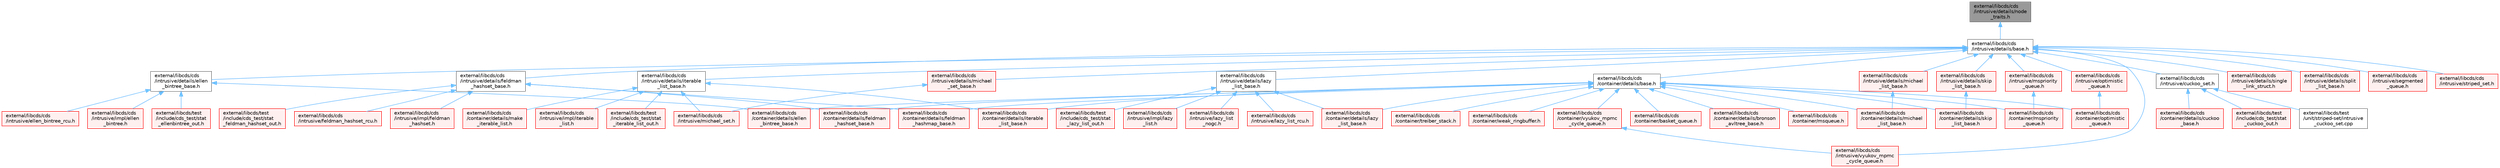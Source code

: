 digraph "external/libcds/cds/intrusive/details/node_traits.h"
{
 // LATEX_PDF_SIZE
  bgcolor="transparent";
  edge [fontname=Helvetica,fontsize=10,labelfontname=Helvetica,labelfontsize=10];
  node [fontname=Helvetica,fontsize=10,shape=box,height=0.2,width=0.4];
  Node1 [id="Node000001",label="external/libcds/cds\l/intrusive/details/node\l_traits.h",height=0.2,width=0.4,color="gray40", fillcolor="grey60", style="filled", fontcolor="black",tooltip=" "];
  Node1 -> Node2 [id="edge1_Node000001_Node000002",dir="back",color="steelblue1",style="solid",tooltip=" "];
  Node2 [id="Node000002",label="external/libcds/cds\l/intrusive/details/base.h",height=0.2,width=0.4,color="grey40", fillcolor="white", style="filled",URL="$external_2libcds_2cds_2intrusive_2details_2base_8h.html",tooltip=" "];
  Node2 -> Node3 [id="edge2_Node000002_Node000003",dir="back",color="steelblue1",style="solid",tooltip=" "];
  Node3 [id="Node000003",label="external/libcds/cds\l/container/details/base.h",height=0.2,width=0.4,color="grey40", fillcolor="white", style="filled",URL="$external_2libcds_2cds_2container_2details_2base_8h.html",tooltip=" "];
  Node3 -> Node4 [id="edge3_Node000003_Node000004",dir="back",color="steelblue1",style="solid",tooltip=" "];
  Node4 [id="Node000004",label="external/libcds/cds\l/container/basket_queue.h",height=0.2,width=0.4,color="red", fillcolor="#FFF0F0", style="filled",URL="$container_2basket__queue_8h.html",tooltip=" "];
  Node3 -> Node15 [id="edge4_Node000003_Node000015",dir="back",color="steelblue1",style="solid",tooltip=" "];
  Node15 [id="Node000015",label="external/libcds/cds\l/container/details/bronson\l_avltree_base.h",height=0.2,width=0.4,color="red", fillcolor="#FFF0F0", style="filled",URL="$bronson__avltree__base_8h.html",tooltip=" "];
  Node3 -> Node36 [id="edge5_Node000003_Node000036",dir="back",color="steelblue1",style="solid",tooltip=" "];
  Node36 [id="Node000036",label="external/libcds/cds\l/container/details/ellen\l_bintree_base.h",height=0.2,width=0.4,color="red", fillcolor="#FFF0F0", style="filled",URL="$container_2details_2ellen__bintree__base_8h.html",tooltip=" "];
  Node3 -> Node81 [id="edge6_Node000003_Node000081",dir="back",color="steelblue1",style="solid",tooltip=" "];
  Node81 [id="Node000081",label="external/libcds/cds\l/container/details/feldman\l_hashmap_base.h",height=0.2,width=0.4,color="red", fillcolor="#FFF0F0", style="filled",URL="$feldman__hashmap__base_8h.html",tooltip=" "];
  Node3 -> Node102 [id="edge7_Node000003_Node000102",dir="back",color="steelblue1",style="solid",tooltip=" "];
  Node102 [id="Node000102",label="external/libcds/cds\l/container/details/feldman\l_hashset_base.h",height=0.2,width=0.4,color="red", fillcolor="#FFF0F0", style="filled",URL="$container_2details_2feldman__hashset__base_8h.html",tooltip=" "];
  Node3 -> Node122 [id="edge8_Node000003_Node000122",dir="back",color="steelblue1",style="solid",tooltip=" "];
  Node122 [id="Node000122",label="external/libcds/cds\l/container/details/iterable\l_list_base.h",height=0.2,width=0.4,color="red", fillcolor="#FFF0F0", style="filled",URL="$container_2details_2iterable__list__base_8h.html",tooltip=" "];
  Node3 -> Node189 [id="edge9_Node000003_Node000189",dir="back",color="steelblue1",style="solid",tooltip=" "];
  Node189 [id="Node000189",label="external/libcds/cds\l/container/details/lazy\l_list_base.h",height=0.2,width=0.4,color="red", fillcolor="#FFF0F0", style="filled",URL="$container_2details_2lazy__list__base_8h.html",tooltip=" "];
  Node3 -> Node238 [id="edge10_Node000003_Node000238",dir="back",color="steelblue1",style="solid",tooltip=" "];
  Node238 [id="Node000238",label="external/libcds/cds\l/container/details/michael\l_list_base.h",height=0.2,width=0.4,color="red", fillcolor="#FFF0F0", style="filled",URL="$container_2details_2michael__list__base_8h.html",tooltip=" "];
  Node3 -> Node287 [id="edge11_Node000003_Node000287",dir="back",color="steelblue1",style="solid",tooltip=" "];
  Node287 [id="Node000287",label="external/libcds/cds\l/container/details/skip\l_list_base.h",height=0.2,width=0.4,color="red", fillcolor="#FFF0F0", style="filled",URL="$container_2details_2skip__list__base_8h.html",tooltip=" "];
  Node3 -> Node329 [id="edge12_Node000003_Node000329",dir="back",color="steelblue1",style="solid",tooltip=" "];
  Node329 [id="Node000329",label="external/libcds/cds\l/container/mspriority\l_queue.h",height=0.2,width=0.4,color="red", fillcolor="#FFF0F0", style="filled",URL="$container_2mspriority__queue_8h.html",tooltip=" "];
  Node3 -> Node331 [id="edge13_Node000003_Node000331",dir="back",color="steelblue1",style="solid",tooltip=" "];
  Node331 [id="Node000331",label="external/libcds/cds\l/container/msqueue.h",height=0.2,width=0.4,color="red", fillcolor="#FFF0F0", style="filled",URL="$container_2msqueue_8h.html",tooltip=" "];
  Node3 -> Node337 [id="edge14_Node000003_Node000337",dir="back",color="steelblue1",style="solid",tooltip=" "];
  Node337 [id="Node000337",label="external/libcds/cds\l/container/optimistic\l_queue.h",height=0.2,width=0.4,color="red", fillcolor="#FFF0F0", style="filled",URL="$container_2optimistic__queue_8h.html",tooltip=" "];
  Node3 -> Node340 [id="edge15_Node000003_Node000340",dir="back",color="steelblue1",style="solid",tooltip=" "];
  Node340 [id="Node000340",label="external/libcds/cds\l/container/treiber_stack.h",height=0.2,width=0.4,color="red", fillcolor="#FFF0F0", style="filled",URL="$container_2treiber__stack_8h.html",tooltip=" "];
  Node3 -> Node346 [id="edge16_Node000003_Node000346",dir="back",color="steelblue1",style="solid",tooltip=" "];
  Node346 [id="Node000346",label="external/libcds/cds\l/container/vyukov_mpmc\l_cycle_queue.h",height=0.2,width=0.4,color="red", fillcolor="#FFF0F0", style="filled",URL="$container_2vyukov__mpmc__cycle__queue_8h.html",tooltip=" "];
  Node346 -> Node347 [id="edge17_Node000346_Node000347",dir="back",color="steelblue1",style="solid",tooltip=" "];
  Node347 [id="Node000347",label="external/libcds/cds\l/intrusive/vyukov_mpmc\l_cycle_queue.h",height=0.2,width=0.4,color="red", fillcolor="#FFF0F0", style="filled",URL="$intrusive_2vyukov__mpmc__cycle__queue_8h.html",tooltip=" "];
  Node3 -> Node445 [id="edge18_Node000003_Node000445",dir="back",color="steelblue1",style="solid",tooltip=" "];
  Node445 [id="Node000445",label="external/libcds/cds\l/container/weak_ringbuffer.h",height=0.2,width=0.4,color="red", fillcolor="#FFF0F0", style="filled",URL="$weak__ringbuffer_8h.html",tooltip=" "];
  Node2 -> Node447 [id="edge19_Node000002_Node000447",dir="back",color="steelblue1",style="solid",tooltip=" "];
  Node447 [id="Node000447",label="external/libcds/cds\l/intrusive/cuckoo_set.h",height=0.2,width=0.4,color="grey40", fillcolor="white", style="filled",URL="$intrusive_2cuckoo__set_8h.html",tooltip=" "];
  Node447 -> Node448 [id="edge20_Node000447_Node000448",dir="back",color="steelblue1",style="solid",tooltip=" "];
  Node448 [id="Node000448",label="external/libcds/cds\l/container/details/cuckoo\l_base.h",height=0.2,width=0.4,color="red", fillcolor="#FFF0F0", style="filled",URL="$cuckoo__base_8h.html",tooltip=" "];
  Node447 -> Node453 [id="edge21_Node000447_Node000453",dir="back",color="steelblue1",style="solid",tooltip=" "];
  Node453 [id="Node000453",label="external/libcds/test\l/include/cds_test/stat\l_cuckoo_out.h",height=0.2,width=0.4,color="red", fillcolor="#FFF0F0", style="filled",URL="$stat__cuckoo__out_8h.html",tooltip=" "];
  Node447 -> Node454 [id="edge22_Node000447_Node000454",dir="back",color="steelblue1",style="solid",tooltip=" "];
  Node454 [id="Node000454",label="external/libcds/test\l/unit/striped-set/intrusive\l_cuckoo_set.cpp",height=0.2,width=0.4,color="grey40", fillcolor="white", style="filled",URL="$intrusive__cuckoo__set_8cpp.html",tooltip=" "];
  Node2 -> Node455 [id="edge23_Node000002_Node000455",dir="back",color="steelblue1",style="solid",tooltip=" "];
  Node455 [id="Node000455",label="external/libcds/cds\l/intrusive/details/ellen\l_bintree_base.h",height=0.2,width=0.4,color="grey40", fillcolor="white", style="filled",URL="$intrusive_2details_2ellen__bintree__base_8h.html",tooltip=" "];
  Node455 -> Node36 [id="edge24_Node000455_Node000036",dir="back",color="steelblue1",style="solid",tooltip=" "];
  Node455 -> Node456 [id="edge25_Node000455_Node000456",dir="back",color="steelblue1",style="solid",tooltip=" "];
  Node456 [id="Node000456",label="external/libcds/cds\l/intrusive/ellen_bintree_rcu.h",height=0.2,width=0.4,color="red", fillcolor="#FFF0F0", style="filled",URL="$ellen__bintree__rcu_8h.html",tooltip=" "];
  Node455 -> Node457 [id="edge26_Node000455_Node000457",dir="back",color="steelblue1",style="solid",tooltip=" "];
  Node457 [id="Node000457",label="external/libcds/cds\l/intrusive/impl/ellen\l_bintree.h",height=0.2,width=0.4,color="red", fillcolor="#FFF0F0", style="filled",URL="$ellen__bintree_8h.html",tooltip=" "];
  Node455 -> Node460 [id="edge27_Node000455_Node000460",dir="back",color="steelblue1",style="solid",tooltip=" "];
  Node460 [id="Node000460",label="external/libcds/test\l/include/cds_test/stat\l_ellenbintree_out.h",height=0.2,width=0.4,color="red", fillcolor="#FFF0F0", style="filled",URL="$stat__ellenbintree__out_8h.html",tooltip=" "];
  Node2 -> Node461 [id="edge28_Node000002_Node000461",dir="back",color="steelblue1",style="solid",tooltip=" "];
  Node461 [id="Node000461",label="external/libcds/cds\l/intrusive/details/feldman\l_hashset_base.h",height=0.2,width=0.4,color="grey40", fillcolor="white", style="filled",URL="$intrusive_2details_2feldman__hashset__base_8h.html",tooltip=" "];
  Node461 -> Node81 [id="edge29_Node000461_Node000081",dir="back",color="steelblue1",style="solid",tooltip=" "];
  Node461 -> Node102 [id="edge30_Node000461_Node000102",dir="back",color="steelblue1",style="solid",tooltip=" "];
  Node461 -> Node462 [id="edge31_Node000461_Node000462",dir="back",color="steelblue1",style="solid",tooltip=" "];
  Node462 [id="Node000462",label="external/libcds/cds\l/intrusive/feldman_hashset_rcu.h",height=0.2,width=0.4,color="red", fillcolor="#FFF0F0", style="filled",URL="$intrusive_2feldman__hashset__rcu_8h.html",tooltip=" "];
  Node461 -> Node465 [id="edge32_Node000461_Node000465",dir="back",color="steelblue1",style="solid",tooltip=" "];
  Node465 [id="Node000465",label="external/libcds/cds\l/intrusive/impl/feldman\l_hashset.h",height=0.2,width=0.4,color="red", fillcolor="#FFF0F0", style="filled",URL="$intrusive_2impl_2feldman__hashset_8h.html",tooltip=" "];
  Node461 -> Node470 [id="edge33_Node000461_Node000470",dir="back",color="steelblue1",style="solid",tooltip=" "];
  Node470 [id="Node000470",label="external/libcds/test\l/include/cds_test/stat\l_feldman_hashset_out.h",height=0.2,width=0.4,color="red", fillcolor="#FFF0F0", style="filled",URL="$stat__feldman__hashset__out_8h.html",tooltip=" "];
  Node2 -> Node471 [id="edge34_Node000002_Node000471",dir="back",color="steelblue1",style="solid",tooltip=" "];
  Node471 [id="Node000471",label="external/libcds/cds\l/intrusive/details/iterable\l_list_base.h",height=0.2,width=0.4,color="grey40", fillcolor="white", style="filled",URL="$intrusive_2details_2iterable__list__base_8h.html",tooltip=" "];
  Node471 -> Node122 [id="edge35_Node000471_Node000122",dir="back",color="steelblue1",style="solid",tooltip=" "];
  Node471 -> Node472 [id="edge36_Node000471_Node000472",dir="back",color="steelblue1",style="solid",tooltip=" "];
  Node472 [id="Node000472",label="external/libcds/cds\l/container/details/make\l_iterable_list.h",height=0.2,width=0.4,color="red", fillcolor="#FFF0F0", style="filled",URL="$make__iterable__list_8h.html",tooltip=" "];
  Node471 -> Node474 [id="edge37_Node000471_Node000474",dir="back",color="steelblue1",style="solid",tooltip=" "];
  Node474 [id="Node000474",label="external/libcds/cds\l/intrusive/impl/iterable\l_list.h",height=0.2,width=0.4,color="red", fillcolor="#FFF0F0", style="filled",URL="$intrusive_2impl_2iterable__list_8h.html",tooltip=" "];
  Node471 -> Node483 [id="edge38_Node000471_Node000483",dir="back",color="steelblue1",style="solid",tooltip=" "];
  Node483 [id="Node000483",label="external/libcds/cds\l/intrusive/michael_set.h",height=0.2,width=0.4,color="red", fillcolor="#FFF0F0", style="filled",URL="$intrusive_2michael__set_8h.html",tooltip=" "];
  Node471 -> Node488 [id="edge39_Node000471_Node000488",dir="back",color="steelblue1",style="solid",tooltip=" "];
  Node488 [id="Node000488",label="external/libcds/test\l/include/cds_test/stat\l_iterable_list_out.h",height=0.2,width=0.4,color="red", fillcolor="#FFF0F0", style="filled",URL="$stat__iterable__list__out_8h.html",tooltip=" "];
  Node2 -> Node489 [id="edge40_Node000002_Node000489",dir="back",color="steelblue1",style="solid",tooltip=" "];
  Node489 [id="Node000489",label="external/libcds/cds\l/intrusive/details/lazy\l_list_base.h",height=0.2,width=0.4,color="grey40", fillcolor="white", style="filled",URL="$intrusive_2details_2lazy__list__base_8h.html",tooltip=" "];
  Node489 -> Node189 [id="edge41_Node000489_Node000189",dir="back",color="steelblue1",style="solid",tooltip=" "];
  Node489 -> Node490 [id="edge42_Node000489_Node000490",dir="back",color="steelblue1",style="solid",tooltip=" "];
  Node490 [id="Node000490",label="external/libcds/cds\l/intrusive/impl/lazy\l_list.h",height=0.2,width=0.4,color="red", fillcolor="#FFF0F0", style="filled",URL="$intrusive_2impl_2lazy__list_8h.html",tooltip=" "];
  Node489 -> Node497 [id="edge43_Node000489_Node000497",dir="back",color="steelblue1",style="solid",tooltip=" "];
  Node497 [id="Node000497",label="external/libcds/cds\l/intrusive/lazy_list\l_nogc.h",height=0.2,width=0.4,color="red", fillcolor="#FFF0F0", style="filled",URL="$intrusive_2lazy__list__nogc_8h.html",tooltip=" "];
  Node489 -> Node501 [id="edge44_Node000489_Node000501",dir="back",color="steelblue1",style="solid",tooltip=" "];
  Node501 [id="Node000501",label="external/libcds/cds\l/intrusive/lazy_list_rcu.h",height=0.2,width=0.4,color="red", fillcolor="#FFF0F0", style="filled",URL="$intrusive_2lazy__list__rcu_8h.html",tooltip=" "];
  Node489 -> Node508 [id="edge45_Node000489_Node000508",dir="back",color="steelblue1",style="solid",tooltip=" "];
  Node508 [id="Node000508",label="external/libcds/test\l/include/cds_test/stat\l_lazy_list_out.h",height=0.2,width=0.4,color="red", fillcolor="#FFF0F0", style="filled",URL="$stat__lazy__list__out_8h.html",tooltip=" "];
  Node2 -> Node509 [id="edge46_Node000002_Node000509",dir="back",color="steelblue1",style="solid",tooltip=" "];
  Node509 [id="Node000509",label="external/libcds/cds\l/intrusive/details/michael\l_list_base.h",height=0.2,width=0.4,color="red", fillcolor="#FFF0F0", style="filled",URL="$intrusive_2details_2michael__list__base_8h.html",tooltip=" "];
  Node509 -> Node238 [id="edge47_Node000509_Node000238",dir="back",color="steelblue1",style="solid",tooltip=" "];
  Node2 -> Node529 [id="edge48_Node000002_Node000529",dir="back",color="steelblue1",style="solid",tooltip=" "];
  Node529 [id="Node000529",label="external/libcds/cds\l/intrusive/details/michael\l_set_base.h",height=0.2,width=0.4,color="red", fillcolor="#FFF0F0", style="filled",URL="$intrusive_2details_2michael__set__base_8h.html",tooltip=" "];
  Node529 -> Node483 [id="edge49_Node000529_Node000483",dir="back",color="steelblue1",style="solid",tooltip=" "];
  Node2 -> Node538 [id="edge50_Node000002_Node000538",dir="back",color="steelblue1",style="solid",tooltip=" "];
  Node538 [id="Node000538",label="external/libcds/cds\l/intrusive/details/single\l_link_struct.h",height=0.2,width=0.4,color="red", fillcolor="#FFF0F0", style="filled",URL="$single__link__struct_8h.html",tooltip=" "];
  Node2 -> Node557 [id="edge51_Node000002_Node000557",dir="back",color="steelblue1",style="solid",tooltip=" "];
  Node557 [id="Node000557",label="external/libcds/cds\l/intrusive/details/skip\l_list_base.h",height=0.2,width=0.4,color="red", fillcolor="#FFF0F0", style="filled",URL="$intrusive_2details_2skip__list__base_8h.html",tooltip=" "];
  Node557 -> Node287 [id="edge52_Node000557_Node000287",dir="back",color="steelblue1",style="solid",tooltip=" "];
  Node2 -> Node569 [id="edge53_Node000002_Node000569",dir="back",color="steelblue1",style="solid",tooltip=" "];
  Node569 [id="Node000569",label="external/libcds/cds\l/intrusive/details/split\l_list_base.h",height=0.2,width=0.4,color="red", fillcolor="#FFF0F0", style="filled",URL="$intrusive_2details_2split__list__base_8h.html",tooltip=" "];
  Node2 -> Node582 [id="edge54_Node000002_Node000582",dir="back",color="steelblue1",style="solid",tooltip=" "];
  Node582 [id="Node000582",label="external/libcds/cds\l/intrusive/mspriority\l_queue.h",height=0.2,width=0.4,color="red", fillcolor="#FFF0F0", style="filled",URL="$intrusive_2mspriority__queue_8h.html",tooltip=" "];
  Node582 -> Node329 [id="edge55_Node000582_Node000329",dir="back",color="steelblue1",style="solid",tooltip=" "];
  Node2 -> Node584 [id="edge56_Node000002_Node000584",dir="back",color="steelblue1",style="solid",tooltip=" "];
  Node584 [id="Node000584",label="external/libcds/cds\l/intrusive/optimistic\l_queue.h",height=0.2,width=0.4,color="red", fillcolor="#FFF0F0", style="filled",URL="$intrusive_2optimistic__queue_8h.html",tooltip=" "];
  Node584 -> Node337 [id="edge57_Node000584_Node000337",dir="back",color="steelblue1",style="solid",tooltip=" "];
  Node2 -> Node587 [id="edge58_Node000002_Node000587",dir="back",color="steelblue1",style="solid",tooltip=" "];
  Node587 [id="Node000587",label="external/libcds/cds\l/intrusive/segmented\l_queue.h",height=0.2,width=0.4,color="red", fillcolor="#FFF0F0", style="filled",URL="$intrusive_2segmented__queue_8h.html",tooltip=" "];
  Node2 -> Node593 [id="edge59_Node000002_Node000593",dir="back",color="steelblue1",style="solid",tooltip=" "];
  Node593 [id="Node000593",label="external/libcds/cds\l/intrusive/striped_set.h",height=0.2,width=0.4,color="red", fillcolor="#FFF0F0", style="filled",URL="$intrusive_2striped__set_8h.html",tooltip=" "];
  Node2 -> Node347 [id="edge60_Node000002_Node000347",dir="back",color="steelblue1",style="solid",tooltip=" "];
}
